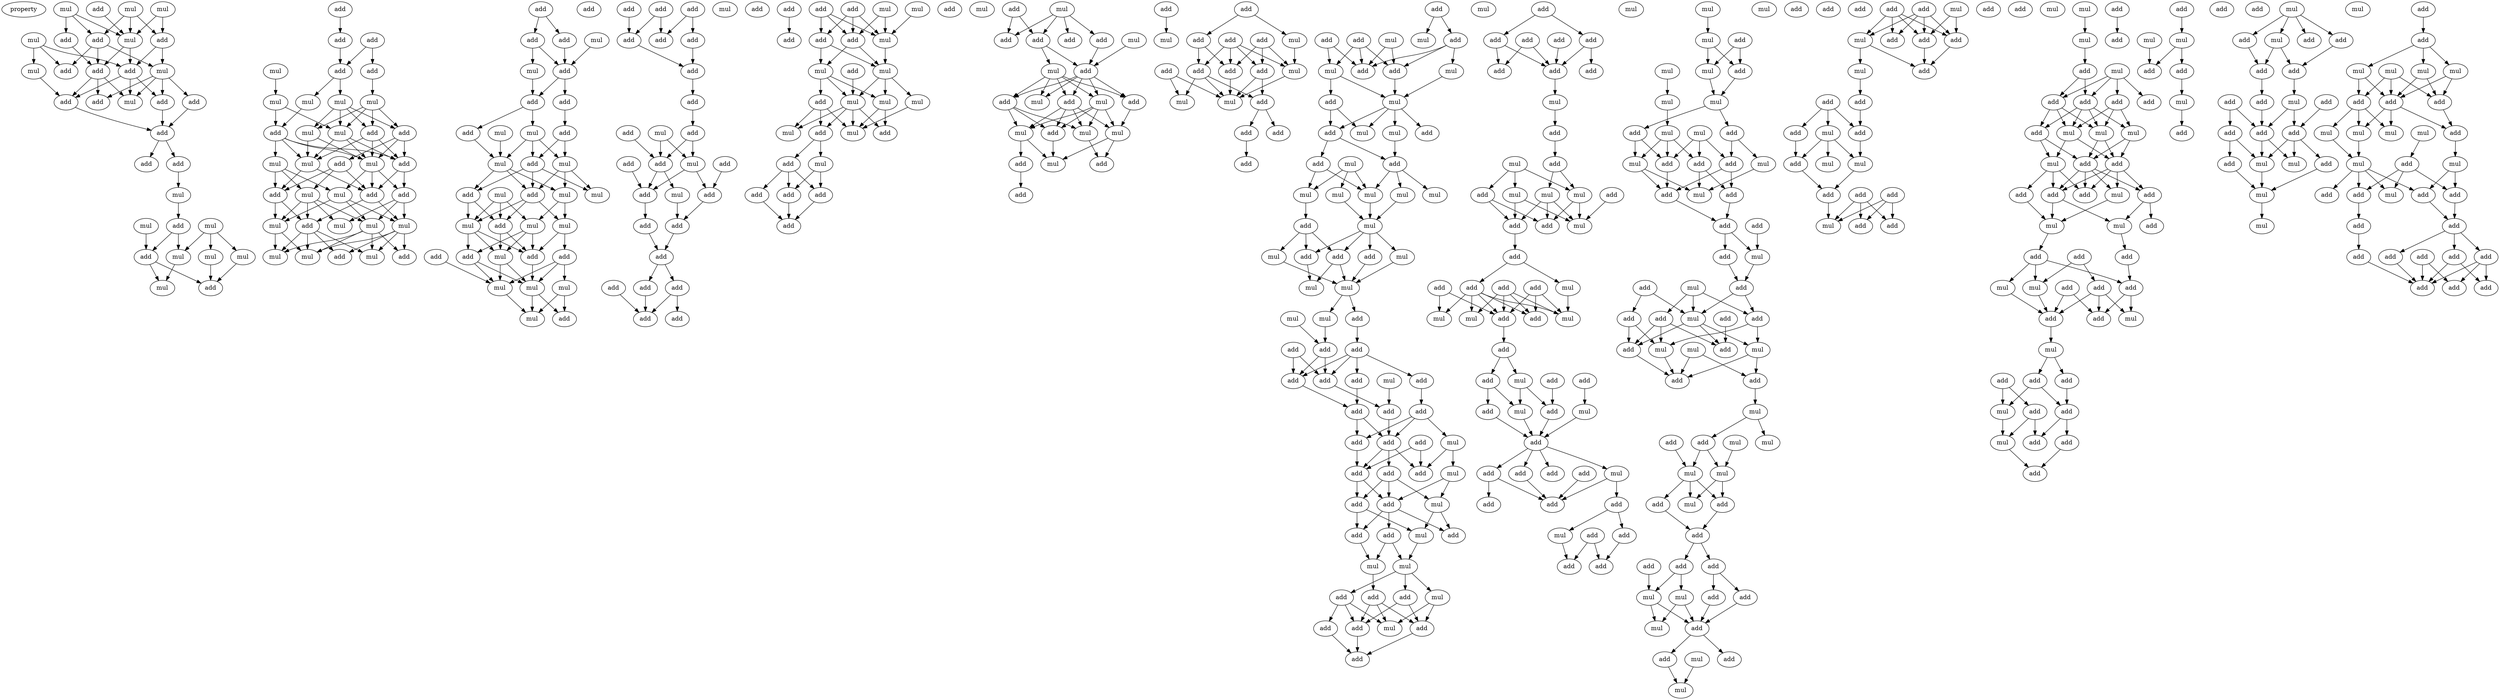 digraph {
    node [fontcolor=black]
    property [mul=2,lf=1.0]
    0 [ label = mul ];
    1 [ label = add ];
    2 [ label = mul ];
    3 [ label = mul ];
    4 [ label = add ];
    5 [ label = add ];
    6 [ label = mul ];
    7 [ label = mul ];
    8 [ label = add ];
    9 [ label = mul ];
    10 [ label = add ];
    11 [ label = mul ];
    12 [ label = add ];
    13 [ label = add ];
    14 [ label = mul ];
    15 [ label = add ];
    16 [ label = add ];
    17 [ label = add ];
    18 [ label = add ];
    19 [ label = add ];
    20 [ label = add ];
    21 [ label = add ];
    22 [ label = mul ];
    23 [ label = mul ];
    24 [ label = add ];
    25 [ label = mul ];
    26 [ label = mul ];
    27 [ label = mul ];
    28 [ label = add ];
    29 [ label = mul ];
    30 [ label = add ];
    31 [ label = add ];
    32 [ label = mul ];
    33 [ label = add ];
    34 [ label = add ];
    35 [ label = add ];
    36 [ label = mul ];
    37 [ label = add ];
    38 [ label = mul ];
    39 [ label = mul ];
    40 [ label = mul ];
    41 [ label = mul ];
    42 [ label = add ];
    43 [ label = mul ];
    44 [ label = add ];
    45 [ label = add ];
    46 [ label = mul ];
    47 [ label = mul ];
    48 [ label = add ];
    49 [ label = mul ];
    50 [ label = mul ];
    51 [ label = add ];
    52 [ label = add ];
    53 [ label = add ];
    54 [ label = mul ];
    55 [ label = mul ];
    56 [ label = add ];
    57 [ label = mul ];
    58 [ label = mul ];
    59 [ label = add ];
    60 [ label = mul ];
    61 [ label = mul ];
    62 [ label = add ];
    63 [ label = mul ];
    64 [ label = mul ];
    65 [ label = add ];
    66 [ label = mul ];
    67 [ label = add ];
    68 [ label = add ];
    69 [ label = add ];
    70 [ label = mul ];
    71 [ label = add ];
    72 [ label = mul ];
    73 [ label = add ];
    74 [ label = add ];
    75 [ label = add ];
    76 [ label = add ];
    77 [ label = mul ];
    78 [ label = mul ];
    79 [ label = add ];
    80 [ label = mul ];
    81 [ label = mul ];
    82 [ label = add ];
    83 [ label = add ];
    84 [ label = add ];
    85 [ label = mul ];
    86 [ label = mul ];
    87 [ label = mul ];
    88 [ label = mul ];
    89 [ label = mul ];
    90 [ label = add ];
    91 [ label = mul ];
    92 [ label = add ];
    93 [ label = add ];
    94 [ label = add ];
    95 [ label = mul ];
    96 [ label = add ];
    97 [ label = mul ];
    98 [ label = mul ];
    99 [ label = mul ];
    100 [ label = mul ];
    101 [ label = add ];
    102 [ label = add ];
    103 [ label = add ];
    104 [ label = add ];
    105 [ label = mul ];
    106 [ label = add ];
    107 [ label = add ];
    108 [ label = add ];
    109 [ label = add ];
    110 [ label = add ];
    111 [ label = add ];
    112 [ label = mul ];
    113 [ label = add ];
    114 [ label = add ];
    115 [ label = mul ];
    116 [ label = add ];
    117 [ label = add ];
    118 [ label = add ];
    119 [ label = mul ];
    120 [ label = add ];
    121 [ label = add ];
    122 [ label = add ];
    123 [ label = add ];
    124 [ label = add ];
    125 [ label = add ];
    126 [ label = add ];
    127 [ label = add ];
    128 [ label = add ];
    129 [ label = add ];
    130 [ label = add ];
    131 [ label = mul ];
    132 [ label = add ];
    133 [ label = add ];
    134 [ label = mul ];
    135 [ label = add ];
    136 [ label = add ];
    137 [ label = add ];
    138 [ label = mul ];
    139 [ label = mul ];
    140 [ label = mul ];
    141 [ label = add ];
    142 [ label = add ];
    143 [ label = mul ];
    144 [ label = mul ];
    145 [ label = mul ];
    146 [ label = mul ];
    147 [ label = add ];
    148 [ label = mul ];
    149 [ label = add ];
    150 [ label = add ];
    151 [ label = mul ];
    152 [ label = add ];
    153 [ label = add ];
    154 [ label = add ];
    155 [ label = mul ];
    156 [ label = add ];
    157 [ label = add ];
    158 [ label = add ];
    159 [ label = mul ];
    160 [ label = add ];
    161 [ label = add ];
    162 [ label = mul ];
    163 [ label = add ];
    164 [ label = add ];
    165 [ label = mul ];
    166 [ label = add ];
    167 [ label = mul ];
    168 [ label = add ];
    169 [ label = add ];
    170 [ label = add ];
    171 [ label = mul ];
    172 [ label = mul ];
    173 [ label = add ];
    174 [ label = mul ];
    175 [ label = mul ];
    176 [ label = mul ];
    177 [ label = add ];
    178 [ label = add ];
    179 [ label = add ];
    180 [ label = add ];
    181 [ label = mul ];
    182 [ label = add ];
    183 [ label = mul ];
    184 [ label = add ];
    185 [ label = add ];
    186 [ label = add ];
    187 [ label = add ];
    188 [ label = add ];
    189 [ label = add ];
    190 [ label = mul ];
    191 [ label = add ];
    192 [ label = mul ];
    193 [ label = add ];
    194 [ label = mul ];
    195 [ label = add ];
    196 [ label = add ];
    197 [ label = add ];
    198 [ label = add ];
    199 [ label = add ];
    200 [ label = mul ];
    201 [ label = mul ];
    202 [ label = add ];
    203 [ label = add ];
    204 [ label = mul ];
    205 [ label = mul ];
    206 [ label = add ];
    207 [ label = add ];
    208 [ label = mul ];
    209 [ label = add ];
    210 [ label = mul ];
    211 [ label = add ];
    212 [ label = mul ];
    213 [ label = add ];
    214 [ label = mul ];
    215 [ label = add ];
    216 [ label = add ];
    217 [ label = mul ];
    218 [ label = mul ];
    219 [ label = mul ];
    220 [ label = mul ];
    221 [ label = mul ];
    222 [ label = add ];
    223 [ label = mul ];
    224 [ label = add ];
    225 [ label = add ];
    226 [ label = mul ];
    227 [ label = add ];
    228 [ label = mul ];
    229 [ label = mul ];
    230 [ label = mul ];
    231 [ label = add ];
    232 [ label = mul ];
    233 [ label = mul ];
    234 [ label = add ];
    235 [ label = add ];
    236 [ label = mul ];
    237 [ label = add ];
    238 [ label = add ];
    239 [ label = add ];
    240 [ label = mul ];
    241 [ label = add ];
    242 [ label = add ];
    243 [ label = add ];
    244 [ label = add ];
    245 [ label = add ];
    246 [ label = add ];
    247 [ label = mul ];
    248 [ label = add ];
    249 [ label = add ];
    250 [ label = add ];
    251 [ label = add ];
    252 [ label = add ];
    253 [ label = mul ];
    254 [ label = add ];
    255 [ label = mul ];
    256 [ label = add ];
    257 [ label = add ];
    258 [ label = mul ];
    259 [ label = add ];
    260 [ label = add ];
    261 [ label = mul ];
    262 [ label = mul ];
    263 [ label = add ];
    264 [ label = add ];
    265 [ label = add ];
    266 [ label = mul ];
    267 [ label = add ];
    268 [ label = add ];
    269 [ label = add ];
    270 [ label = mul ];
    271 [ label = add ];
    272 [ label = add ];
    273 [ label = add ];
    274 [ label = add ];
    275 [ label = add ];
    276 [ label = add ];
    277 [ label = add ];
    278 [ label = add ];
    279 [ label = add ];
    280 [ label = mul ];
    281 [ label = add ];
    282 [ label = mul ];
    283 [ label = add ];
    284 [ label = mul ];
    285 [ label = mul ];
    286 [ label = add ];
    287 [ label = add ];
    288 [ label = mul ];
    289 [ label = add ];
    290 [ label = add ];
    291 [ label = mul ];
    292 [ label = add ];
    293 [ label = mul ];
    294 [ label = add ];
    295 [ label = add ];
    296 [ label = add ];
    297 [ label = add ];
    298 [ label = mul ];
    299 [ label = mul ];
    300 [ label = add ];
    301 [ label = mul ];
    302 [ label = add ];
    303 [ label = add ];
    304 [ label = add ];
    305 [ label = add ];
    306 [ label = add ];
    307 [ label = mul ];
    308 [ label = mul ];
    309 [ label = add ];
    310 [ label = mul ];
    311 [ label = add ];
    312 [ label = mul ];
    313 [ label = add ];
    314 [ label = add ];
    315 [ label = add ];
    316 [ label = mul ];
    317 [ label = add ];
    318 [ label = add ];
    319 [ label = add ];
    320 [ label = add ];
    321 [ label = add ];
    322 [ label = add ];
    323 [ label = add ];
    324 [ label = mul ];
    325 [ label = add ];
    326 [ label = add ];
    327 [ label = mul ];
    328 [ label = add ];
    329 [ label = mul ];
    330 [ label = mul ];
    331 [ label = mul ];
    332 [ label = add ];
    333 [ label = mul ];
    334 [ label = mul ];
    335 [ label = mul ];
    336 [ label = add ];
    337 [ label = mul ];
    338 [ label = add ];
    339 [ label = mul ];
    340 [ label = add ];
    341 [ label = mul ];
    342 [ label = add ];
    343 [ label = add ];
    344 [ label = mul ];
    345 [ label = add ];
    346 [ label = add ];
    347 [ label = add ];
    348 [ label = add ];
    349 [ label = add ];
    350 [ label = mul ];
    351 [ label = add ];
    352 [ label = mul ];
    353 [ label = add ];
    354 [ label = add ];
    355 [ label = add ];
    356 [ label = mul ];
    357 [ label = add ];
    358 [ label = add ];
    359 [ label = mul ];
    360 [ label = add ];
    361 [ label = add ];
    362 [ label = mul ];
    363 [ label = mul ];
    364 [ label = add ];
    365 [ label = add ];
    366 [ label = mul ];
    367 [ label = add ];
    368 [ label = mul ];
    369 [ label = add ];
    370 [ label = mul ];
    371 [ label = mul ];
    372 [ label = mul ];
    373 [ label = mul ];
    374 [ label = add ];
    375 [ label = add ];
    376 [ label = add ];
    377 [ label = add ];
    378 [ label = mul ];
    379 [ label = add ];
    380 [ label = add ];
    381 [ label = add ];
    382 [ label = add ];
    383 [ label = mul ];
    384 [ label = mul ];
    385 [ label = add ];
    386 [ label = add ];
    387 [ label = mul ];
    388 [ label = add ];
    389 [ label = add ];
    390 [ label = add ];
    391 [ label = add ];
    392 [ label = mul ];
    393 [ label = mul ];
    394 [ label = mul ];
    395 [ label = add ];
    396 [ label = add ];
    397 [ label = mul ];
    398 [ label = add ];
    399 [ label = add ];
    400 [ label = add ];
    401 [ label = mul ];
    402 [ label = add ];
    403 [ label = add ];
    404 [ label = add ];
    405 [ label = add ];
    406 [ label = mul ];
    407 [ label = add ];
    408 [ label = mul ];
    409 [ label = mul ];
    410 [ label = add ];
    411 [ label = add ];
    412 [ label = add ];
    413 [ label = add ];
    414 [ label = mul ];
    415 [ label = add ];
    416 [ label = add ];
    417 [ label = add ];
    418 [ label = add ];
    419 [ label = mul ];
    420 [ label = mul ];
    421 [ label = add ];
    422 [ label = mul ];
    423 [ label = add ];
    424 [ label = mul ];
    425 [ label = add ];
    426 [ label = add ];
    427 [ label = add ];
    428 [ label = add ];
    429 [ label = add ];
    430 [ label = mul ];
    431 [ label = mul ];
    432 [ label = add ];
    433 [ label = mul ];
    434 [ label = add ];
    435 [ label = add ];
    436 [ label = mul ];
    437 [ label = add ];
    438 [ label = mul ];
    439 [ label = add ];
    440 [ label = add ];
    441 [ label = add ];
    442 [ label = mul ];
    443 [ label = mul ];
    444 [ label = add ];
    445 [ label = add ];
    446 [ label = add ];
    447 [ label = add ];
    448 [ label = add ];
    449 [ label = mul ];
    450 [ label = mul ];
    451 [ label = add ];
    452 [ label = add ];
    453 [ label = add ];
    454 [ label = mul ];
    455 [ label = add ];
    456 [ label = mul ];
    457 [ label = add ];
    458 [ label = add ];
    459 [ label = add ];
    460 [ label = mul ];
    461 [ label = add ];
    462 [ label = add ];
    463 [ label = add ];
    464 [ label = mul ];
    465 [ label = add ];
    466 [ label = add ];
    467 [ label = add ];
    468 [ label = mul ];
    469 [ label = mul ];
    470 [ label = add ];
    471 [ label = add ];
    472 [ label = add ];
    473 [ label = mul ];
    474 [ label = add ];
    475 [ label = add ];
    476 [ label = mul ];
    477 [ label = mul ];
    478 [ label = add ];
    479 [ label = add ];
    480 [ label = add ];
    481 [ label = add ];
    482 [ label = add ];
    483 [ label = add ];
    484 [ label = add ];
    485 [ label = add ];
    486 [ label = mul ];
    487 [ label = add ];
    488 [ label = add ];
    489 [ label = add ];
    490 [ label = mul ];
    491 [ label = add ];
    492 [ label = mul ];
    493 [ label = add ];
    494 [ label = mul ];
    495 [ label = mul ];
    496 [ label = add ];
    497 [ label = mul ];
    498 [ label = add ];
    499 [ label = mul ];
    500 [ label = mul ];
    501 [ label = mul ];
    502 [ label = mul ];
    503 [ label = add ];
    504 [ label = add ];
    505 [ label = add ];
    506 [ label = add ];
    507 [ label = mul ];
    508 [ label = mul ];
    509 [ label = mul ];
    510 [ label = mul ];
    511 [ label = add ];
    512 [ label = mul ];
    513 [ label = mul ];
    514 [ label = mul ];
    515 [ label = add ];
    516 [ label = add ];
    517 [ label = add ];
    518 [ label = add ];
    519 [ label = add ];
    520 [ label = add ];
    521 [ label = add ];
    522 [ label = add ];
    523 [ label = add ];
    524 [ label = add ];
    525 [ label = add ];
    526 [ label = add ];
    527 [ label = add ];
    528 [ label = add ];
    0 -> 5 [ name = 0 ];
    0 -> 7 [ name = 1 ];
    0 -> 8 [ name = 2 ];
    1 -> 7 [ name = 3 ];
    2 -> 4 [ name = 4 ];
    2 -> 7 [ name = 5 ];
    3 -> 4 [ name = 6 ];
    3 -> 7 [ name = 7 ];
    3 -> 8 [ name = 8 ];
    4 -> 11 [ name = 9 ];
    4 -> 13 [ name = 10 ];
    5 -> 10 [ name = 11 ];
    6 -> 9 [ name = 12 ];
    6 -> 12 [ name = 13 ];
    6 -> 13 [ name = 14 ];
    7 -> 10 [ name = 15 ];
    7 -> 13 [ name = 16 ];
    8 -> 10 [ name = 17 ];
    8 -> 11 [ name = 18 ];
    8 -> 12 [ name = 19 ];
    9 -> 18 [ name = 20 ];
    10 -> 14 [ name = 21 ];
    10 -> 17 [ name = 22 ];
    10 -> 18 [ name = 23 ];
    11 -> 14 [ name = 24 ];
    11 -> 15 [ name = 25 ];
    11 -> 16 [ name = 26 ];
    11 -> 17 [ name = 27 ];
    13 -> 14 [ name = 28 ];
    13 -> 16 [ name = 29 ];
    13 -> 18 [ name = 30 ];
    15 -> 19 [ name = 31 ];
    16 -> 19 [ name = 32 ];
    18 -> 19 [ name = 33 ];
    19 -> 20 [ name = 34 ];
    19 -> 21 [ name = 35 ];
    21 -> 22 [ name = 36 ];
    22 -> 24 [ name = 37 ];
    23 -> 28 [ name = 38 ];
    24 -> 27 [ name = 39 ];
    24 -> 28 [ name = 40 ];
    25 -> 26 [ name = 41 ];
    25 -> 27 [ name = 42 ];
    25 -> 29 [ name = 43 ];
    26 -> 30 [ name = 44 ];
    27 -> 32 [ name = 45 ];
    28 -> 30 [ name = 46 ];
    28 -> 32 [ name = 47 ];
    29 -> 30 [ name = 48 ];
    31 -> 34 [ name = 49 ];
    33 -> 35 [ name = 50 ];
    33 -> 37 [ name = 51 ];
    34 -> 35 [ name = 52 ];
    35 -> 38 [ name = 53 ];
    35 -> 39 [ name = 54 ];
    36 -> 41 [ name = 55 ];
    37 -> 40 [ name = 56 ];
    38 -> 42 [ name = 57 ];
    39 -> 43 [ name = 58 ];
    39 -> 44 [ name = 59 ];
    39 -> 45 [ name = 60 ];
    39 -> 46 [ name = 61 ];
    40 -> 43 [ name = 62 ];
    40 -> 44 [ name = 63 ];
    40 -> 45 [ name = 64 ];
    40 -> 46 [ name = 65 ];
    41 -> 42 [ name = 66 ];
    41 -> 43 [ name = 67 ];
    42 -> 47 [ name = 68 ];
    42 -> 49 [ name = 69 ];
    42 -> 50 [ name = 70 ];
    42 -> 51 [ name = 71 ];
    43 -> 47 [ name = 72 ];
    43 -> 49 [ name = 73 ];
    43 -> 51 [ name = 74 ];
    44 -> 47 [ name = 75 ];
    44 -> 48 [ name = 76 ];
    44 -> 51 [ name = 77 ];
    45 -> 47 [ name = 78 ];
    45 -> 49 [ name = 79 ];
    45 -> 51 [ name = 80 ];
    46 -> 47 [ name = 81 ];
    46 -> 49 [ name = 82 ];
    47 -> 52 [ name = 83 ];
    47 -> 53 [ name = 84 ];
    47 -> 55 [ name = 85 ];
    48 -> 53 [ name = 86 ];
    48 -> 54 [ name = 87 ];
    48 -> 56 [ name = 88 ];
    49 -> 53 [ name = 89 ];
    49 -> 56 [ name = 90 ];
    50 -> 54 [ name = 91 ];
    50 -> 55 [ name = 92 ];
    50 -> 56 [ name = 93 ];
    51 -> 52 [ name = 94 ];
    51 -> 53 [ name = 95 ];
    52 -> 57 [ name = 96 ];
    52 -> 60 [ name = 97 ];
    52 -> 61 [ name = 98 ];
    53 -> 59 [ name = 99 ];
    53 -> 61 [ name = 100 ];
    54 -> 57 [ name = 101 ];
    54 -> 58 [ name = 102 ];
    54 -> 59 [ name = 103 ];
    54 -> 60 [ name = 104 ];
    55 -> 57 [ name = 105 ];
    55 -> 58 [ name = 106 ];
    55 -> 61 [ name = 107 ];
    56 -> 58 [ name = 108 ];
    56 -> 59 [ name = 109 ];
    57 -> 62 [ name = 110 ];
    57 -> 63 [ name = 111 ];
    57 -> 64 [ name = 112 ];
    57 -> 66 [ name = 113 ];
    58 -> 64 [ name = 114 ];
    58 -> 66 [ name = 115 ];
    59 -> 63 [ name = 116 ];
    59 -> 64 [ name = 117 ];
    59 -> 65 [ name = 118 ];
    59 -> 66 [ name = 119 ];
    61 -> 62 [ name = 120 ];
    61 -> 63 [ name = 121 ];
    61 -> 65 [ name = 122 ];
    61 -> 66 [ name = 123 ];
    67 -> 69 [ name = 124 ];
    67 -> 71 [ name = 125 ];
    69 -> 72 [ name = 126 ];
    69 -> 73 [ name = 127 ];
    70 -> 73 [ name = 128 ];
    71 -> 73 [ name = 129 ];
    72 -> 74 [ name = 130 ];
    73 -> 74 [ name = 131 ];
    73 -> 75 [ name = 132 ];
    74 -> 76 [ name = 133 ];
    74 -> 78 [ name = 134 ];
    75 -> 79 [ name = 135 ];
    76 -> 81 [ name = 136 ];
    77 -> 81 [ name = 137 ];
    78 -> 80 [ name = 138 ];
    78 -> 81 [ name = 139 ];
    78 -> 82 [ name = 140 ];
    79 -> 80 [ name = 141 ];
    79 -> 82 [ name = 142 ];
    80 -> 84 [ name = 143 ];
    80 -> 86 [ name = 144 ];
    80 -> 87 [ name = 145 ];
    81 -> 83 [ name = 146 ];
    81 -> 84 [ name = 147 ];
    81 -> 86 [ name = 148 ];
    82 -> 83 [ name = 149 ];
    82 -> 84 [ name = 150 ];
    82 -> 87 [ name = 151 ];
    83 -> 89 [ name = 152 ];
    83 -> 90 [ name = 153 ];
    84 -> 89 [ name = 154 ];
    84 -> 90 [ name = 155 ];
    84 -> 91 [ name = 156 ];
    85 -> 88 [ name = 157 ];
    85 -> 89 [ name = 158 ];
    85 -> 90 [ name = 159 ];
    86 -> 88 [ name = 160 ];
    86 -> 91 [ name = 161 ];
    88 -> 92 [ name = 162 ];
    88 -> 93 [ name = 163 ];
    88 -> 95 [ name = 164 ];
    89 -> 92 [ name = 165 ];
    89 -> 93 [ name = 166 ];
    89 -> 95 [ name = 167 ];
    90 -> 93 [ name = 168 ];
    90 -> 95 [ name = 169 ];
    91 -> 93 [ name = 170 ];
    91 -> 94 [ name = 171 ];
    92 -> 97 [ name = 172 ];
    92 -> 99 [ name = 173 ];
    93 -> 99 [ name = 174 ];
    94 -> 97 [ name = 175 ];
    94 -> 98 [ name = 176 ];
    94 -> 99 [ name = 177 ];
    95 -> 97 [ name = 178 ];
    95 -> 99 [ name = 179 ];
    96 -> 97 [ name = 180 ];
    97 -> 100 [ name = 181 ];
    98 -> 100 [ name = 182 ];
    98 -> 101 [ name = 183 ];
    99 -> 100 [ name = 184 ];
    99 -> 101 [ name = 185 ];
    102 -> 107 [ name = 186 ];
    102 -> 108 [ name = 187 ];
    103 -> 106 [ name = 188 ];
    103 -> 108 [ name = 189 ];
    104 -> 107 [ name = 190 ];
    106 -> 109 [ name = 191 ];
    107 -> 109 [ name = 192 ];
    109 -> 110 [ name = 193 ];
    110 -> 114 [ name = 194 ];
    112 -> 115 [ name = 195 ];
    112 -> 116 [ name = 196 ];
    113 -> 116 [ name = 197 ];
    114 -> 115 [ name = 198 ];
    114 -> 116 [ name = 199 ];
    115 -> 120 [ name = 200 ];
    115 -> 121 [ name = 201 ];
    116 -> 119 [ name = 202 ];
    116 -> 121 [ name = 203 ];
    117 -> 120 [ name = 204 ];
    118 -> 121 [ name = 205 ];
    119 -> 123 [ name = 206 ];
    120 -> 123 [ name = 207 ];
    121 -> 122 [ name = 208 ];
    122 -> 124 [ name = 209 ];
    123 -> 124 [ name = 210 ];
    124 -> 125 [ name = 211 ];
    124 -> 126 [ name = 212 ];
    125 -> 129 [ name = 213 ];
    126 -> 128 [ name = 214 ];
    126 -> 129 [ name = 215 ];
    127 -> 129 [ name = 216 ];
    130 -> 132 [ name = 217 ];
    131 -> 137 [ name = 218 ];
    131 -> 138 [ name = 219 ];
    133 -> 136 [ name = 220 ];
    133 -> 137 [ name = 221 ];
    133 -> 138 [ name = 222 ];
    134 -> 138 [ name = 223 ];
    135 -> 136 [ name = 224 ];
    135 -> 137 [ name = 225 ];
    135 -> 138 [ name = 226 ];
    136 -> 139 [ name = 227 ];
    136 -> 140 [ name = 228 ];
    137 -> 139 [ name = 229 ];
    137 -> 140 [ name = 230 ];
    138 -> 140 [ name = 231 ];
    139 -> 142 [ name = 232 ];
    139 -> 144 [ name = 233 ];
    139 -> 145 [ name = 234 ];
    140 -> 143 [ name = 235 ];
    140 -> 144 [ name = 236 ];
    140 -> 145 [ name = 237 ];
    141 -> 144 [ name = 238 ];
    142 -> 146 [ name = 239 ];
    142 -> 147 [ name = 240 ];
    142 -> 148 [ name = 241 ];
    143 -> 146 [ name = 242 ];
    144 -> 146 [ name = 243 ];
    144 -> 147 [ name = 244 ];
    144 -> 148 [ name = 245 ];
    144 -> 149 [ name = 246 ];
    145 -> 146 [ name = 247 ];
    145 -> 149 [ name = 248 ];
    147 -> 150 [ name = 249 ];
    147 -> 151 [ name = 250 ];
    150 -> 153 [ name = 251 ];
    150 -> 154 [ name = 252 ];
    150 -> 156 [ name = 253 ];
    151 -> 153 [ name = 254 ];
    151 -> 156 [ name = 255 ];
    153 -> 157 [ name = 256 ];
    154 -> 157 [ name = 257 ];
    156 -> 157 [ name = 258 ];
    158 -> 163 [ name = 259 ];
    158 -> 164 [ name = 260 ];
    159 -> 160 [ name = 261 ];
    159 -> 161 [ name = 262 ];
    159 -> 163 [ name = 263 ];
    159 -> 164 [ name = 264 ];
    161 -> 166 [ name = 265 ];
    162 -> 166 [ name = 266 ];
    164 -> 165 [ name = 267 ];
    164 -> 166 [ name = 268 ];
    165 -> 167 [ name = 269 ];
    165 -> 168 [ name = 270 ];
    165 -> 169 [ name = 271 ];
    165 -> 170 [ name = 272 ];
    165 -> 171 [ name = 273 ];
    166 -> 167 [ name = 274 ];
    166 -> 168 [ name = 275 ];
    166 -> 169 [ name = 276 ];
    166 -> 170 [ name = 277 ];
    166 -> 171 [ name = 278 ];
    168 -> 172 [ name = 279 ];
    168 -> 173 [ name = 280 ];
    168 -> 174 [ name = 281 ];
    168 -> 175 [ name = 282 ];
    169 -> 175 [ name = 283 ];
    170 -> 172 [ name = 284 ];
    170 -> 173 [ name = 285 ];
    170 -> 174 [ name = 286 ];
    171 -> 172 [ name = 287 ];
    171 -> 173 [ name = 288 ];
    171 -> 174 [ name = 289 ];
    171 -> 175 [ name = 290 ];
    172 -> 176 [ name = 291 ];
    172 -> 177 [ name = 292 ];
    173 -> 176 [ name = 293 ];
    174 -> 178 [ name = 294 ];
    175 -> 176 [ name = 295 ];
    175 -> 178 [ name = 296 ];
    177 -> 179 [ name = 297 ];
    180 -> 181 [ name = 298 ];
    182 -> 183 [ name = 299 ];
    182 -> 184 [ name = 300 ];
    183 -> 190 [ name = 301 ];
    184 -> 187 [ name = 302 ];
    184 -> 191 [ name = 303 ];
    185 -> 187 [ name = 304 ];
    185 -> 188 [ name = 305 ];
    185 -> 190 [ name = 306 ];
    185 -> 191 [ name = 307 ];
    186 -> 188 [ name = 308 ];
    186 -> 190 [ name = 309 ];
    186 -> 191 [ name = 310 ];
    187 -> 192 [ name = 311 ];
    187 -> 193 [ name = 312 ];
    187 -> 194 [ name = 313 ];
    188 -> 192 [ name = 314 ];
    188 -> 193 [ name = 315 ];
    189 -> 192 [ name = 316 ];
    189 -> 194 [ name = 317 ];
    190 -> 192 [ name = 318 ];
    191 -> 192 [ name = 319 ];
    193 -> 195 [ name = 320 ];
    193 -> 196 [ name = 321 ];
    195 -> 197 [ name = 322 ];
    198 -> 201 [ name = 323 ];
    198 -> 203 [ name = 324 ];
    199 -> 204 [ name = 325 ];
    199 -> 206 [ name = 326 ];
    200 -> 206 [ name = 327 ];
    200 -> 207 [ name = 328 ];
    202 -> 204 [ name = 329 ];
    202 -> 206 [ name = 330 ];
    202 -> 207 [ name = 331 ];
    203 -> 205 [ name = 332 ];
    203 -> 206 [ name = 333 ];
    203 -> 207 [ name = 334 ];
    204 -> 208 [ name = 335 ];
    204 -> 209 [ name = 336 ];
    205 -> 208 [ name = 337 ];
    207 -> 208 [ name = 338 ];
    208 -> 210 [ name = 339 ];
    208 -> 211 [ name = 340 ];
    208 -> 212 [ name = 341 ];
    208 -> 213 [ name = 342 ];
    209 -> 211 [ name = 343 ];
    209 -> 212 [ name = 344 ];
    210 -> 215 [ name = 345 ];
    211 -> 215 [ name = 346 ];
    211 -> 216 [ name = 347 ];
    214 -> 217 [ name = 348 ];
    214 -> 218 [ name = 349 ];
    214 -> 220 [ name = 350 ];
    215 -> 217 [ name = 351 ];
    215 -> 219 [ name = 352 ];
    215 -> 221 [ name = 353 ];
    216 -> 217 [ name = 354 ];
    216 -> 218 [ name = 355 ];
    217 -> 223 [ name = 356 ];
    218 -> 222 [ name = 357 ];
    220 -> 223 [ name = 358 ];
    221 -> 223 [ name = 359 ];
    222 -> 225 [ name = 360 ];
    222 -> 226 [ name = 361 ];
    222 -> 227 [ name = 362 ];
    223 -> 224 [ name = 363 ];
    223 -> 225 [ name = 364 ];
    223 -> 227 [ name = 365 ];
    223 -> 228 [ name = 366 ];
    224 -> 230 [ name = 367 ];
    225 -> 229 [ name = 368 ];
    225 -> 230 [ name = 369 ];
    226 -> 230 [ name = 370 ];
    227 -> 229 [ name = 371 ];
    228 -> 230 [ name = 372 ];
    230 -> 231 [ name = 373 ];
    230 -> 233 [ name = 374 ];
    231 -> 234 [ name = 375 ];
    232 -> 237 [ name = 376 ];
    233 -> 237 [ name = 377 ];
    234 -> 238 [ name = 378 ];
    234 -> 239 [ name = 379 ];
    234 -> 241 [ name = 380 ];
    234 -> 242 [ name = 381 ];
    235 -> 241 [ name = 382 ];
    235 -> 242 [ name = 383 ];
    237 -> 241 [ name = 384 ];
    237 -> 242 [ name = 385 ];
    238 -> 244 [ name = 386 ];
    239 -> 243 [ name = 387 ];
    240 -> 245 [ name = 388 ];
    241 -> 245 [ name = 389 ];
    242 -> 244 [ name = 390 ];
    243 -> 247 [ name = 391 ];
    243 -> 248 [ name = 392 ];
    243 -> 249 [ name = 393 ];
    244 -> 248 [ name = 394 ];
    244 -> 249 [ name = 395 ];
    245 -> 248 [ name = 396 ];
    246 -> 250 [ name = 397 ];
    246 -> 251 [ name = 398 ];
    247 -> 251 [ name = 399 ];
    247 -> 253 [ name = 400 ];
    248 -> 250 [ name = 401 ];
    248 -> 251 [ name = 402 ];
    248 -> 252 [ name = 403 ];
    249 -> 250 [ name = 404 ];
    250 -> 254 [ name = 405 ];
    250 -> 256 [ name = 406 ];
    252 -> 254 [ name = 407 ];
    252 -> 255 [ name = 408 ];
    252 -> 256 [ name = 409 ];
    253 -> 254 [ name = 410 ];
    253 -> 255 [ name = 411 ];
    254 -> 257 [ name = 412 ];
    254 -> 259 [ name = 413 ];
    254 -> 260 [ name = 414 ];
    255 -> 257 [ name = 415 ];
    255 -> 258 [ name = 416 ];
    256 -> 258 [ name = 417 ];
    256 -> 259 [ name = 418 ];
    258 -> 261 [ name = 419 ];
    259 -> 262 [ name = 420 ];
    260 -> 261 [ name = 421 ];
    260 -> 262 [ name = 422 ];
    261 -> 264 [ name = 423 ];
    261 -> 265 [ name = 424 ];
    261 -> 266 [ name = 425 ];
    262 -> 263 [ name = 426 ];
    263 -> 267 [ name = 427 ];
    263 -> 268 [ name = 428 ];
    263 -> 270 [ name = 429 ];
    264 -> 267 [ name = 430 ];
    264 -> 269 [ name = 431 ];
    264 -> 270 [ name = 432 ];
    265 -> 267 [ name = 433 ];
    265 -> 268 [ name = 434 ];
    266 -> 268 [ name = 435 ];
    266 -> 270 [ name = 436 ];
    267 -> 271 [ name = 437 ];
    268 -> 271 [ name = 438 ];
    269 -> 271 [ name = 439 ];
    272 -> 275 [ name = 440 ];
    272 -> 276 [ name = 441 ];
    273 -> 277 [ name = 442 ];
    274 -> 277 [ name = 443 ];
    274 -> 278 [ name = 444 ];
    275 -> 277 [ name = 445 ];
    275 -> 279 [ name = 446 ];
    276 -> 277 [ name = 447 ];
    276 -> 278 [ name = 448 ];
    277 -> 280 [ name = 449 ];
    280 -> 281 [ name = 450 ];
    281 -> 283 [ name = 451 ];
    282 -> 285 [ name = 452 ];
    282 -> 286 [ name = 453 ];
    282 -> 288 [ name = 454 ];
    283 -> 284 [ name = 455 ];
    283 -> 285 [ name = 456 ];
    284 -> 289 [ name = 457 ];
    284 -> 290 [ name = 458 ];
    284 -> 291 [ name = 459 ];
    285 -> 290 [ name = 460 ];
    285 -> 291 [ name = 461 ];
    286 -> 289 [ name = 462 ];
    286 -> 290 [ name = 463 ];
    287 -> 291 [ name = 464 ];
    288 -> 289 [ name = 465 ];
    288 -> 291 [ name = 466 ];
    289 -> 292 [ name = 467 ];
    292 -> 293 [ name = 468 ];
    292 -> 294 [ name = 469 ];
    293 -> 299 [ name = 470 ];
    294 -> 298 [ name = 471 ];
    294 -> 299 [ name = 472 ];
    294 -> 300 [ name = 473 ];
    294 -> 301 [ name = 474 ];
    294 -> 302 [ name = 475 ];
    295 -> 299 [ name = 476 ];
    295 -> 300 [ name = 477 ];
    295 -> 301 [ name = 478 ];
    295 -> 302 [ name = 479 ];
    296 -> 298 [ name = 480 ];
    296 -> 300 [ name = 481 ];
    297 -> 299 [ name = 482 ];
    297 -> 300 [ name = 483 ];
    297 -> 302 [ name = 484 ];
    300 -> 303 [ name = 485 ];
    303 -> 305 [ name = 486 ];
    303 -> 307 [ name = 487 ];
    304 -> 312 [ name = 488 ];
    305 -> 309 [ name = 489 ];
    305 -> 310 [ name = 490 ];
    306 -> 311 [ name = 491 ];
    307 -> 310 [ name = 492 ];
    307 -> 311 [ name = 493 ];
    309 -> 313 [ name = 494 ];
    310 -> 313 [ name = 495 ];
    311 -> 313 [ name = 496 ];
    312 -> 313 [ name = 497 ];
    313 -> 314 [ name = 498 ];
    313 -> 315 [ name = 499 ];
    313 -> 316 [ name = 500 ];
    313 -> 318 [ name = 501 ];
    315 -> 321 [ name = 502 ];
    316 -> 319 [ name = 503 ];
    316 -> 321 [ name = 504 ];
    317 -> 321 [ name = 505 ];
    318 -> 320 [ name = 506 ];
    318 -> 321 [ name = 507 ];
    319 -> 322 [ name = 508 ];
    319 -> 324 [ name = 509 ];
    322 -> 325 [ name = 510 ];
    323 -> 325 [ name = 511 ];
    323 -> 326 [ name = 512 ];
    324 -> 326 [ name = 513 ];
    327 -> 329 [ name = 514 ];
    328 -> 331 [ name = 515 ];
    328 -> 332 [ name = 516 ];
    329 -> 331 [ name = 517 ];
    329 -> 332 [ name = 518 ];
    330 -> 334 [ name = 519 ];
    331 -> 333 [ name = 520 ];
    332 -> 333 [ name = 521 ];
    333 -> 336 [ name = 522 ];
    333 -> 338 [ name = 523 ];
    334 -> 335 [ name = 524 ];
    335 -> 339 [ name = 525 ];
    335 -> 340 [ name = 526 ];
    335 -> 342 [ name = 527 ];
    336 -> 339 [ name = 528 ];
    336 -> 342 [ name = 529 ];
    337 -> 340 [ name = 530 ];
    337 -> 342 [ name = 531 ];
    337 -> 343 [ name = 532 ];
    338 -> 341 [ name = 533 ];
    338 -> 343 [ name = 534 ];
    339 -> 344 [ name = 535 ];
    339 -> 345 [ name = 536 ];
    340 -> 344 [ name = 537 ];
    340 -> 346 [ name = 538 ];
    341 -> 344 [ name = 539 ];
    342 -> 345 [ name = 540 ];
    343 -> 345 [ name = 541 ];
    343 -> 346 [ name = 542 ];
    345 -> 348 [ name = 543 ];
    346 -> 348 [ name = 544 ];
    347 -> 350 [ name = 545 ];
    348 -> 349 [ name = 546 ];
    348 -> 350 [ name = 547 ];
    349 -> 351 [ name = 548 ];
    350 -> 351 [ name = 549 ];
    351 -> 355 [ name = 550 ];
    351 -> 356 [ name = 551 ];
    352 -> 355 [ name = 552 ];
    352 -> 356 [ name = 553 ];
    352 -> 358 [ name = 554 ];
    353 -> 356 [ name = 555 ];
    353 -> 357 [ name = 556 ];
    354 -> 361 [ name = 557 ];
    355 -> 359 [ name = 558 ];
    355 -> 363 [ name = 559 ];
    356 -> 360 [ name = 560 ];
    356 -> 361 [ name = 561 ];
    356 -> 363 [ name = 562 ];
    357 -> 359 [ name = 563 ];
    357 -> 360 [ name = 564 ];
    358 -> 359 [ name = 565 ];
    358 -> 360 [ name = 566 ];
    358 -> 361 [ name = 567 ];
    359 -> 365 [ name = 568 ];
    360 -> 365 [ name = 569 ];
    362 -> 364 [ name = 570 ];
    362 -> 365 [ name = 571 ];
    363 -> 364 [ name = 572 ];
    363 -> 365 [ name = 573 ];
    364 -> 366 [ name = 574 ];
    366 -> 367 [ name = 575 ];
    366 -> 368 [ name = 576 ];
    367 -> 372 [ name = 577 ];
    367 -> 373 [ name = 578 ];
    369 -> 373 [ name = 579 ];
    371 -> 372 [ name = 580 ];
    372 -> 375 [ name = 581 ];
    372 -> 378 [ name = 582 ];
    373 -> 375 [ name = 583 ];
    373 -> 377 [ name = 584 ];
    373 -> 378 [ name = 585 ];
    375 -> 379 [ name = 586 ];
    377 -> 379 [ name = 587 ];
    379 -> 380 [ name = 588 ];
    379 -> 382 [ name = 589 ];
    380 -> 383 [ name = 590 ];
    380 -> 384 [ name = 591 ];
    381 -> 383 [ name = 592 ];
    382 -> 385 [ name = 593 ];
    382 -> 386 [ name = 594 ];
    383 -> 387 [ name = 595 ];
    383 -> 388 [ name = 596 ];
    384 -> 387 [ name = 597 ];
    384 -> 388 [ name = 598 ];
    385 -> 388 [ name = 599 ];
    386 -> 388 [ name = 600 ];
    388 -> 389 [ name = 601 ];
    388 -> 391 [ name = 602 ];
    389 -> 393 [ name = 603 ];
    392 -> 393 [ name = 604 ];
    394 -> 398 [ name = 605 ];
    394 -> 400 [ name = 606 ];
    395 -> 397 [ name = 607 ];
    395 -> 398 [ name = 608 ];
    395 -> 399 [ name = 609 ];
    395 -> 400 [ name = 610 ];
    396 -> 397 [ name = 611 ];
    396 -> 398 [ name = 612 ];
    396 -> 399 [ name = 613 ];
    396 -> 400 [ name = 614 ];
    397 -> 401 [ name = 615 ];
    397 -> 402 [ name = 616 ];
    398 -> 402 [ name = 617 ];
    400 -> 402 [ name = 618 ];
    401 -> 403 [ name = 619 ];
    403 -> 407 [ name = 620 ];
    404 -> 405 [ name = 621 ];
    404 -> 406 [ name = 622 ];
    404 -> 407 [ name = 623 ];
    405 -> 410 [ name = 624 ];
    406 -> 408 [ name = 625 ];
    406 -> 409 [ name = 626 ];
    406 -> 410 [ name = 627 ];
    407 -> 408 [ name = 628 ];
    408 -> 411 [ name = 629 ];
    410 -> 411 [ name = 630 ];
    411 -> 414 [ name = 631 ];
    412 -> 414 [ name = 632 ];
    412 -> 415 [ name = 633 ];
    412 -> 417 [ name = 634 ];
    413 -> 414 [ name = 635 ];
    413 -> 415 [ name = 636 ];
    413 -> 417 [ name = 637 ];
    420 -> 422 [ name = 638 ];
    421 -> 423 [ name = 639 ];
    422 -> 425 [ name = 640 ];
    424 -> 426 [ name = 641 ];
    424 -> 427 [ name = 642 ];
    424 -> 428 [ name = 643 ];
    424 -> 429 [ name = 644 ];
    425 -> 426 [ name = 645 ];
    425 -> 427 [ name = 646 ];
    426 -> 430 [ name = 647 ];
    426 -> 431 [ name = 648 ];
    426 -> 432 [ name = 649 ];
    426 -> 433 [ name = 650 ];
    427 -> 431 [ name = 651 ];
    427 -> 432 [ name = 652 ];
    427 -> 433 [ name = 653 ];
    428 -> 430 [ name = 654 ];
    428 -> 431 [ name = 655 ];
    428 -> 433 [ name = 656 ];
    430 -> 434 [ name = 657 ];
    430 -> 435 [ name = 658 ];
    431 -> 435 [ name = 659 ];
    431 -> 436 [ name = 660 ];
    432 -> 434 [ name = 661 ];
    432 -> 436 [ name = 662 ];
    433 -> 434 [ name = 663 ];
    433 -> 435 [ name = 664 ];
    434 -> 437 [ name = 665 ];
    434 -> 438 [ name = 666 ];
    434 -> 440 [ name = 667 ];
    434 -> 441 [ name = 668 ];
    435 -> 437 [ name = 669 ];
    435 -> 438 [ name = 670 ];
    435 -> 440 [ name = 671 ];
    435 -> 441 [ name = 672 ];
    436 -> 437 [ name = 673 ];
    436 -> 439 [ name = 674 ];
    436 -> 441 [ name = 675 ];
    437 -> 442 [ name = 676 ];
    437 -> 443 [ name = 677 ];
    438 -> 443 [ name = 678 ];
    439 -> 443 [ name = 679 ];
    440 -> 442 [ name = 680 ];
    440 -> 444 [ name = 681 ];
    442 -> 445 [ name = 682 ];
    443 -> 446 [ name = 683 ];
    445 -> 448 [ name = 684 ];
    446 -> 448 [ name = 685 ];
    446 -> 449 [ name = 686 ];
    446 -> 450 [ name = 687 ];
    447 -> 450 [ name = 688 ];
    447 -> 451 [ name = 689 ];
    448 -> 454 [ name = 690 ];
    448 -> 455 [ name = 691 ];
    449 -> 453 [ name = 692 ];
    450 -> 453 [ name = 693 ];
    451 -> 453 [ name = 694 ];
    451 -> 454 [ name = 695 ];
    451 -> 455 [ name = 696 ];
    452 -> 453 [ name = 697 ];
    452 -> 455 [ name = 698 ];
    453 -> 456 [ name = 699 ];
    456 -> 458 [ name = 700 ];
    456 -> 459 [ name = 701 ];
    457 -> 460 [ name = 702 ];
    457 -> 462 [ name = 703 ];
    458 -> 461 [ name = 704 ];
    459 -> 460 [ name = 705 ];
    459 -> 461 [ name = 706 ];
    460 -> 464 [ name = 707 ];
    461 -> 463 [ name = 708 ];
    461 -> 465 [ name = 709 ];
    462 -> 464 [ name = 710 ];
    462 -> 465 [ name = 711 ];
    463 -> 466 [ name = 712 ];
    464 -> 466 [ name = 713 ];
    467 -> 468 [ name = 714 ];
    468 -> 470 [ name = 715 ];
    468 -> 471 [ name = 716 ];
    469 -> 470 [ name = 717 ];
    471 -> 473 [ name = 718 ];
    473 -> 474 [ name = 719 ];
    476 -> 477 [ name = 720 ];
    476 -> 478 [ name = 721 ];
    476 -> 479 [ name = 722 ];
    476 -> 480 [ name = 723 ];
    477 -> 481 [ name = 724 ];
    477 -> 482 [ name = 725 ];
    478 -> 482 [ name = 726 ];
    480 -> 481 [ name = 727 ];
    481 -> 484 [ name = 728 ];
    482 -> 486 [ name = 729 ];
    483 -> 489 [ name = 730 ];
    484 -> 488 [ name = 731 ];
    485 -> 487 [ name = 732 ];
    485 -> 488 [ name = 733 ];
    486 -> 488 [ name = 734 ];
    486 -> 489 [ name = 735 ];
    487 -> 492 [ name = 736 ];
    487 -> 493 [ name = 737 ];
    488 -> 490 [ name = 738 ];
    488 -> 492 [ name = 739 ];
    489 -> 490 [ name = 740 ];
    489 -> 491 [ name = 741 ];
    489 -> 492 [ name = 742 ];
    491 -> 494 [ name = 743 ];
    492 -> 494 [ name = 744 ];
    493 -> 494 [ name = 745 ];
    494 -> 497 [ name = 746 ];
    496 -> 498 [ name = 747 ];
    498 -> 499 [ name = 748 ];
    498 -> 500 [ name = 749 ];
    498 -> 501 [ name = 750 ];
    499 -> 503 [ name = 751 ];
    499 -> 505 [ name = 752 ];
    500 -> 503 [ name = 753 ];
    500 -> 505 [ name = 754 ];
    501 -> 503 [ name = 755 ];
    501 -> 504 [ name = 756 ];
    502 -> 503 [ name = 757 ];
    502 -> 504 [ name = 758 ];
    502 -> 505 [ name = 759 ];
    503 -> 506 [ name = 760 ];
    503 -> 507 [ name = 761 ];
    503 -> 508 [ name = 762 ];
    504 -> 507 [ name = 763 ];
    504 -> 508 [ name = 764 ];
    504 -> 510 [ name = 765 ];
    505 -> 506 [ name = 766 ];
    506 -> 512 [ name = 767 ];
    507 -> 513 [ name = 768 ];
    509 -> 511 [ name = 769 ];
    510 -> 513 [ name = 770 ];
    511 -> 514 [ name = 771 ];
    511 -> 516 [ name = 772 ];
    511 -> 517 [ name = 773 ];
    512 -> 516 [ name = 774 ];
    512 -> 518 [ name = 775 ];
    513 -> 514 [ name = 776 ];
    513 -> 515 [ name = 777 ];
    513 -> 517 [ name = 778 ];
    513 -> 518 [ name = 779 ];
    516 -> 520 [ name = 780 ];
    517 -> 519 [ name = 781 ];
    518 -> 520 [ name = 782 ];
    519 -> 524 [ name = 783 ];
    520 -> 522 [ name = 784 ];
    520 -> 523 [ name = 785 ];
    520 -> 525 [ name = 786 ];
    521 -> 527 [ name = 787 ];
    521 -> 528 [ name = 788 ];
    522 -> 526 [ name = 789 ];
    522 -> 527 [ name = 790 ];
    523 -> 526 [ name = 791 ];
    523 -> 527 [ name = 792 ];
    523 -> 528 [ name = 793 ];
    524 -> 527 [ name = 794 ];
    525 -> 527 [ name = 795 ];
}
